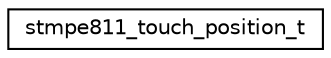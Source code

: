 digraph "Graphical Class Hierarchy"
{
 // LATEX_PDF_SIZE
  edge [fontname="Helvetica",fontsize="10",labelfontname="Helvetica",labelfontsize="10"];
  node [fontname="Helvetica",fontsize="10",shape=record];
  rankdir="LR";
  Node0 [label="stmpe811_touch_position_t",height=0.2,width=0.4,color="black", fillcolor="white", style="filled",URL="$structstmpe811__touch__position__t.html",tooltip="Touch position structure."];
}
